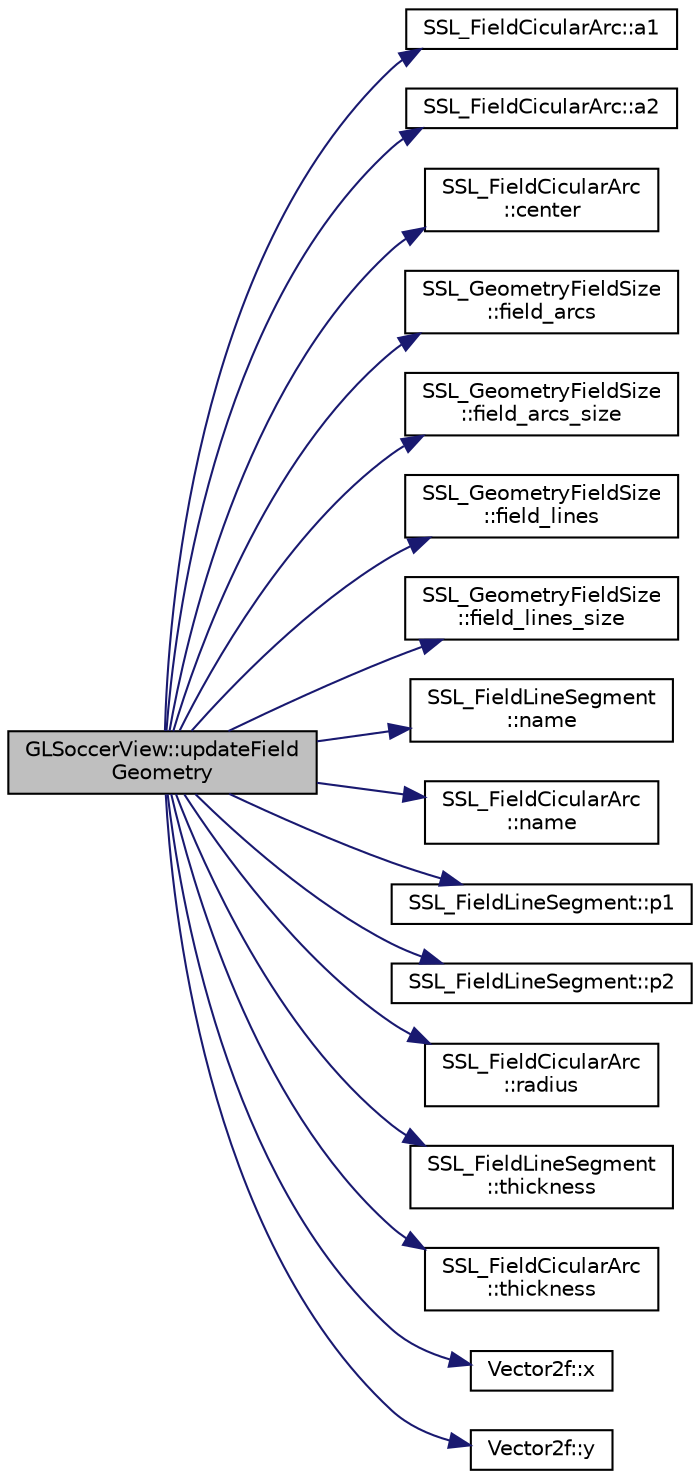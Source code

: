digraph "GLSoccerView::updateFieldGeometry"
{
 // INTERACTIVE_SVG=YES
  edge [fontname="Helvetica",fontsize="10",labelfontname="Helvetica",labelfontsize="10"];
  node [fontname="Helvetica",fontsize="10",shape=record];
  rankdir="LR";
  Node1 [label="GLSoccerView::updateField\lGeometry",height=0.2,width=0.4,color="black", fillcolor="grey75", style="filled", fontcolor="black"];
  Node1 -> Node2 [color="midnightblue",fontsize="10",style="solid",fontname="Helvetica"];
  Node2 [label="SSL_FieldCicularArc::a1",height=0.2,width=0.4,color="black", fillcolor="white", style="filled",URL="$d4/dee/class_s_s_l___field_cicular_arc.html#a06f32bda93e9d2907f33e584aa3b4748"];
  Node1 -> Node3 [color="midnightblue",fontsize="10",style="solid",fontname="Helvetica"];
  Node3 [label="SSL_FieldCicularArc::a2",height=0.2,width=0.4,color="black", fillcolor="white", style="filled",URL="$d4/dee/class_s_s_l___field_cicular_arc.html#aa9e09fc688d9038dafe7293db0c63ec3"];
  Node1 -> Node4 [color="midnightblue",fontsize="10",style="solid",fontname="Helvetica"];
  Node4 [label="SSL_FieldCicularArc\l::center",height=0.2,width=0.4,color="black", fillcolor="white", style="filled",URL="$d4/dee/class_s_s_l___field_cicular_arc.html#aeaeb82f250a9eb5f8b743f9ffba485ce"];
  Node1 -> Node5 [color="midnightblue",fontsize="10",style="solid",fontname="Helvetica"];
  Node5 [label="SSL_GeometryFieldSize\l::field_arcs",height=0.2,width=0.4,color="black", fillcolor="white", style="filled",URL="$d2/d30/class_s_s_l___geometry_field_size.html#a1b1c08ca80501d9e76a890fceec438ff"];
  Node1 -> Node6 [color="midnightblue",fontsize="10",style="solid",fontname="Helvetica"];
  Node6 [label="SSL_GeometryFieldSize\l::field_arcs_size",height=0.2,width=0.4,color="black", fillcolor="white", style="filled",URL="$d2/d30/class_s_s_l___geometry_field_size.html#a891fc0b9226050dcb6030e760fa4a4a1"];
  Node1 -> Node7 [color="midnightblue",fontsize="10",style="solid",fontname="Helvetica"];
  Node7 [label="SSL_GeometryFieldSize\l::field_lines",height=0.2,width=0.4,color="black", fillcolor="white", style="filled",URL="$d2/d30/class_s_s_l___geometry_field_size.html#a2652cefdabcc4d6f5bace164f7507170"];
  Node1 -> Node8 [color="midnightblue",fontsize="10",style="solid",fontname="Helvetica"];
  Node8 [label="SSL_GeometryFieldSize\l::field_lines_size",height=0.2,width=0.4,color="black", fillcolor="white", style="filled",URL="$d2/d30/class_s_s_l___geometry_field_size.html#aede9a660b0433358f0a4b9a086d5d015"];
  Node1 -> Node9 [color="midnightblue",fontsize="10",style="solid",fontname="Helvetica"];
  Node9 [label="SSL_FieldLineSegment\l::name",height=0.2,width=0.4,color="black", fillcolor="white", style="filled",URL="$d2/dad/class_s_s_l___field_line_segment.html#acd2b36a9d97fb2bad85f316ea8dfd530"];
  Node1 -> Node10 [color="midnightblue",fontsize="10",style="solid",fontname="Helvetica"];
  Node10 [label="SSL_FieldCicularArc\l::name",height=0.2,width=0.4,color="black", fillcolor="white", style="filled",URL="$d4/dee/class_s_s_l___field_cicular_arc.html#a6f2e50bab8c1345ffc7cc8c49b314392"];
  Node1 -> Node11 [color="midnightblue",fontsize="10",style="solid",fontname="Helvetica"];
  Node11 [label="SSL_FieldLineSegment::p1",height=0.2,width=0.4,color="black", fillcolor="white", style="filled",URL="$d2/dad/class_s_s_l___field_line_segment.html#a55f4bd43e7fae9128c4138775125f626"];
  Node1 -> Node12 [color="midnightblue",fontsize="10",style="solid",fontname="Helvetica"];
  Node12 [label="SSL_FieldLineSegment::p2",height=0.2,width=0.4,color="black", fillcolor="white", style="filled",URL="$d2/dad/class_s_s_l___field_line_segment.html#a4bf2336162422510bbdcc4931888868d"];
  Node1 -> Node13 [color="midnightblue",fontsize="10",style="solid",fontname="Helvetica"];
  Node13 [label="SSL_FieldCicularArc\l::radius",height=0.2,width=0.4,color="black", fillcolor="white", style="filled",URL="$d4/dee/class_s_s_l___field_cicular_arc.html#af65b4568c4a0c0112f5f0d4b4f4fc1e1"];
  Node1 -> Node14 [color="midnightblue",fontsize="10",style="solid",fontname="Helvetica"];
  Node14 [label="SSL_FieldLineSegment\l::thickness",height=0.2,width=0.4,color="black", fillcolor="white", style="filled",URL="$d2/dad/class_s_s_l___field_line_segment.html#a5795f83b76c11e083efc207915106a44"];
  Node1 -> Node15 [color="midnightblue",fontsize="10",style="solid",fontname="Helvetica"];
  Node15 [label="SSL_FieldCicularArc\l::thickness",height=0.2,width=0.4,color="black", fillcolor="white", style="filled",URL="$d4/dee/class_s_s_l___field_cicular_arc.html#a8f059f16f98f4e0b44928d54b1a9453c"];
  Node1 -> Node16 [color="midnightblue",fontsize="10",style="solid",fontname="Helvetica"];
  Node16 [label="Vector2f::x",height=0.2,width=0.4,color="black", fillcolor="white", style="filled",URL="$da/dc2/class_vector2f.html#ae5f90b6d562bc929f2a6b836044c3605"];
  Node1 -> Node17 [color="midnightblue",fontsize="10",style="solid",fontname="Helvetica"];
  Node17 [label="Vector2f::y",height=0.2,width=0.4,color="black", fillcolor="white", style="filled",URL="$da/dc2/class_vector2f.html#a4c98f1788a27a73c8f30aecaf3aa5145"];
}
